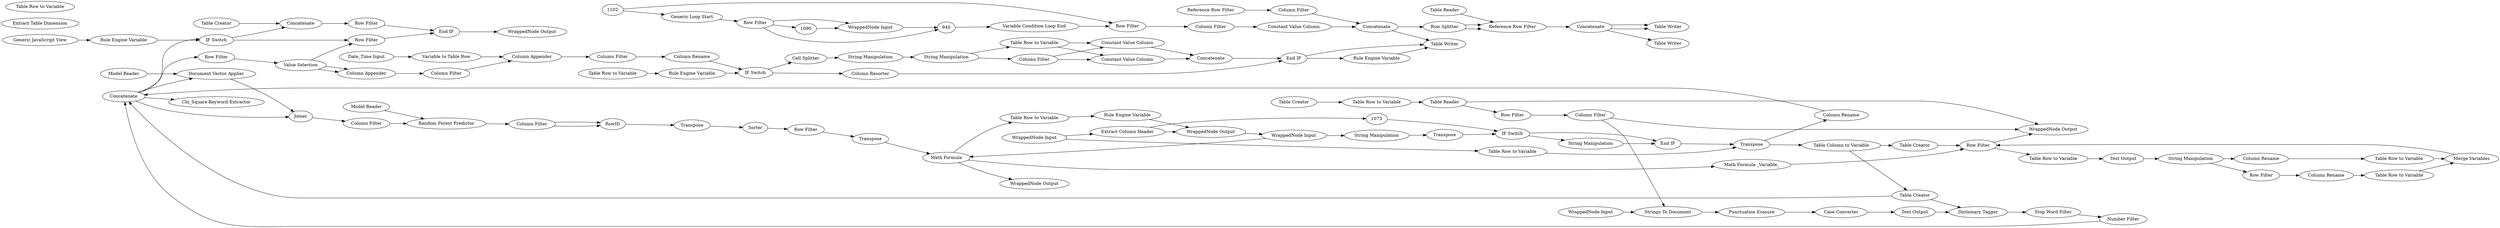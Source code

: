 digraph {
	883 [label="Table Writer"]
	903 [label="Variable Condition Loop End"]
	904 [label="Generic Loop Start"]
	924 [label="Row Filter"]
	880 [label="Date_Time Input"]
	881 [label="Variable to Table Row"]
	882 [label="Column Appender"]
	888 [label="Column Rename"]
	895 [label="WrappedNode Input"]
	896 [label="Column Appender"]
	897 [label="WrappedNode Output"]
	906 [label="String Manipulation"]
	907 [label="Cell Splitter"]
	908 [label="String Manipulation"]
	909 [label="Table Row to Variable"]
	910 [label="Column Filter"]
	911 [label="Constant Value Column"]
	912 [label="Constant Value Column"]
	913 [label=Concatenate]
	914 [label="IF Switch"]
	915 [label="Table Row to Variable"]
	916 [label="Rule Engine Variable"]
	917 [label="End IF"]
	920 [label="Column Resorter"]
	945 [label="Column Filter"]
	946 [label="Column Filter"]
	1098 [label="Rule Engine Variable"]
	953 [label="Table Writer"]
	1081 [label="WrappedNode Input"]
	1082 [label="WrappedNode Output"]
	1033 [label="Random Forest Predictor"]
	1037 [label=Joiner]
	1077 [label="Document Vector Applier"]
	1078 [label="Model Reader"]
	1079 [label="Model Reader"]
	1080 [label="Column Filter"]
	1083 [label="Column Filter"]
	971 [label="Chi_Square Keyword Extractor"]
	1036 [label="Strings To Document"]
	115 [label="Punctuation Erasure"]
	116 [label="Number Filter"]
	117 [label="Dictionary Tagger"]
	119 [label="Stop Word Filter"]
	779 [label="Case Converter"]
	781 [label="POS Tagger"]
	782 [label="File Reader"]
	783 [label="Stanford Lemmatizer"]
	1056 [label=Transpose]
	1057 [label=Sorter]
	1058 [label="Row Filter"]
	1060 [label=Transpose]
	1062 [label="Column Rename _Regex_"]
	1084 [label=RowID]
	942 [label="Row Splitter"]
	943 [label="Row Filter"]
	949 [label="Constant Value Column"]
	950 [label="Column Filter"]
	897 [label="Table Writer"]
	952 [label=Concatenate]
	956 [label="Reference Row Filter"]
	959 [label="Column Filter"]
	951 [label="Reference Row Filter"]
	953 [label="Table Writer"]
	954 [label="Table Reader"]
	955 [label=Concatenate]
	930 [label="Row Filter"]
	936 [label="Column Filter"]
	937 [label="WrappedNode Output"]
	1092 [label="Extract Table Dimension"]
	1093 [label="Table Row to Variable"]
	1094 [label="Math Formula _Variable_"]
	1103 [label="WrappedNode Input"]
	1156 [label="Table Creator"]
	59 [label="String Manipulation"]
	797 [label="Table Row to Variable"]
	800 [label="Column Rename"]
	861 [label="Row Filter"]
	862 [label="Column Rename"]
	863 [label="Table Row to Variable"]
	1155 [label="Merge Variables"]
	1162 [label="Merge Variables"]
	1165 [label="Table Reader"]
	1166 [label="Table Creator"]
	1167 [label="Table Row to Variable"]
	781 [label="Text Output"]
	782 [label="Table Creator"]
	783 [label=Concatenate]
	859 [label="Table Column to Variable"]
	866 [label="Row Filter"]
	889 [label="Column Rename"]
	894 [label="WrappedNode Output"]
	895 [label="Value Selection"]
	900 [label=Transpose]
	901 [label="WrappedNode Input"]
	957 [label="Table Row to Variable"]
	1061 [label="Extract Column Header"]
	1064 [label="IF Switch"]
	1070 [label="String Manipulation"]
	1071 [label="End IF"]
	1066 [label="String Manipulation"]
	1067 [label=Transpose]
	1068 [label="String Manipulation"]
	1069 [label=Transpose]
	1062 [label="Math Formula"]
	1063 [label="Table Row to Variable"]
	1065 [label="Rule Engine Variable"]
	1066 [label="WrappedNode Input"]
	1067 [label="WrappedNode Output"]
	1125 [label="Generic JavaScript View"]
	1126 [label="IF Switch"]
	1127 [label="Row Filter"]
	1128 [label="Rule Engine Variable"]
	1129 [label="End IF"]
	1130 [label="Row Filter"]
	1131 [label="Table Creator"]
	1132 [label=Concatenate]
	1156 [label="Text Output"]
	1159 [label="Table Creator"]
	1161 [label="Table Row to Variable"]
	1162 [label="Row Filter"]
	906 -> 908
	907 -> 906
	908 -> 909
	908 -> 910
	909 -> 911
	909 -> 912
	910 -> 911
	910 -> 912
	911 -> 913
	912 -> 913
	913 -> 917
	914 -> 920
	914 -> 907
	915 -> 916
	916 -> 914
	920 -> 917
	880 -> 881
	881 -> 882
	882 -> 945
	888 -> 914
	895 -> 896
	895 -> 896
	896 -> 946
	917 -> 897
	917 -> 1098
	945 -> 888
	946 -> 882
	1098 -> 897
	115 -> 779
	116 -> 783
	117 -> 119
	119 -> 116
	779 -> 781
	781 -> 117
	782 -> 117
	1036 -> 115
	783 -> 971
	1033 -> 1083
	1037 -> 1080
	1077 -> 1037
	1078 -> 1077
	1079 -> 1033
	1080 -> 1033
	783 -> 1077
	783 -> 1037
	1056 -> 1057
	1057 -> 1058
	1058 -> 1060
	1060 -> 1062
	1084 -> 1056
	1081 -> 1036
	1083 -> 1084
	1062 -> 1082
	943 -> 950
	950 -> 949
	952 -> 897
	956 -> 959
	959 -> 952
	951 -> 955
	954 -> 951
	955 -> 953
	942 -> 951
	942 -> 951
	949 -> 952
	952 -> 942
	1083 -> 1084
	1062 -> 1094
	59 -> 861
	59 -> 800
	797 -> 1155
	800 -> 797
	861 -> 862
	862 -> 863
	863 -> 1155
	930 -> 936
	936 -> 937
	936 -> 1036
	1094 -> 1162
	1156 -> 59
	1155 -> 1162
	1162 -> 937
	1165 -> 930
	1165 -> 937
	1166 -> 1167
	1167 -> 1165
	1066 -> 1068
	1067 -> 1066
	1068 -> 1069
	1062 -> 1063
	1063 -> 1065
	1065 -> 1067
	1066 -> 1062
	1061 -> 1073
	1061 -> 1067
	1064 -> 1070
	1064 -> 1071
	1070 -> 1071
	1069 -> 1064
	1073 -> 1064
	782 -> 783
	783 -> 1127
	783 -> 1126
	859 -> 782
	859 -> 1159
	866 -> 1129
	889 -> 783
	895 -> 866
	900 -> 859
	900 -> 889
	901 -> 1061
	901 -> 957
	957 -> 900
	1071 -> 900
	1125 -> 1128
	1126 -> 866
	1126 -> 1132
	1127 -> 895
	1128 -> 1126
	1129 -> 894
	1130 -> 1129
	1131 -> 1132
	1132 -> 1130
	1159 -> 1162
	1161 -> 1156
	1162 -> 1161
	903 -> 943
	904 -> 924
	924 -> 940
	924 -> 1103
	924 -> 1090
	940 -> 903
	1090 -> 1103
	955 -> 953
	955 -> 883
	1102 -> 943
	1102 -> 904
	1103 -> 940
	rankdir=LR
}
